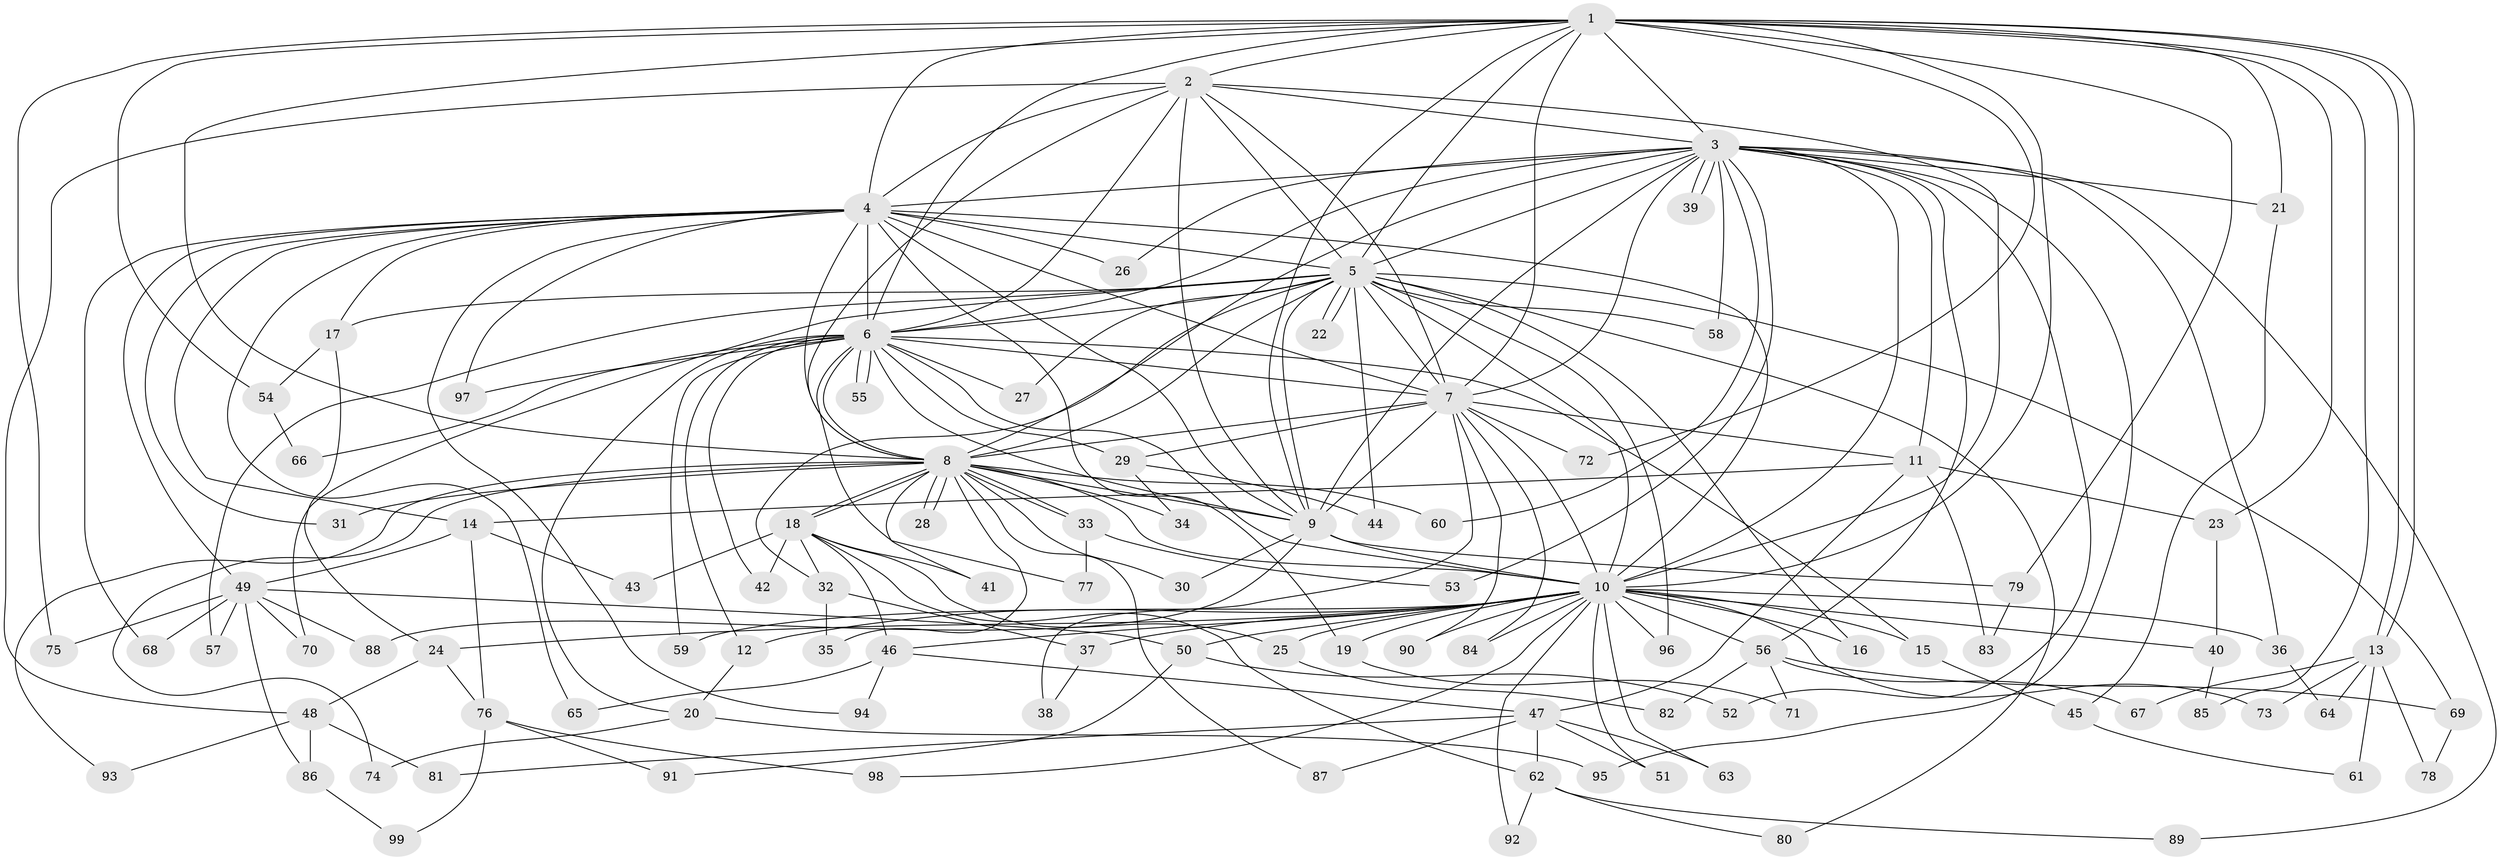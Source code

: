 // coarse degree distribution, {11: 0.05, 30: 0.025, 10: 0.05, 9: 0.025, 7: 0.05, 3: 0.225, 1: 0.15, 6: 0.025, 2: 0.3, 4: 0.05, 5: 0.05}
// Generated by graph-tools (version 1.1) at 2025/49/03/04/25 22:49:22]
// undirected, 99 vertices, 223 edges
graph export_dot {
  node [color=gray90,style=filled];
  1;
  2;
  3;
  4;
  5;
  6;
  7;
  8;
  9;
  10;
  11;
  12;
  13;
  14;
  15;
  16;
  17;
  18;
  19;
  20;
  21;
  22;
  23;
  24;
  25;
  26;
  27;
  28;
  29;
  30;
  31;
  32;
  33;
  34;
  35;
  36;
  37;
  38;
  39;
  40;
  41;
  42;
  43;
  44;
  45;
  46;
  47;
  48;
  49;
  50;
  51;
  52;
  53;
  54;
  55;
  56;
  57;
  58;
  59;
  60;
  61;
  62;
  63;
  64;
  65;
  66;
  67;
  68;
  69;
  70;
  71;
  72;
  73;
  74;
  75;
  76;
  77;
  78;
  79;
  80;
  81;
  82;
  83;
  84;
  85;
  86;
  87;
  88;
  89;
  90;
  91;
  92;
  93;
  94;
  95;
  96;
  97;
  98;
  99;
  1 -- 2;
  1 -- 3;
  1 -- 4;
  1 -- 5;
  1 -- 6;
  1 -- 7;
  1 -- 8;
  1 -- 9;
  1 -- 10;
  1 -- 13;
  1 -- 13;
  1 -- 21;
  1 -- 23;
  1 -- 54;
  1 -- 72;
  1 -- 75;
  1 -- 79;
  1 -- 85;
  2 -- 3;
  2 -- 4;
  2 -- 5;
  2 -- 6;
  2 -- 7;
  2 -- 8;
  2 -- 9;
  2 -- 10;
  2 -- 48;
  3 -- 4;
  3 -- 5;
  3 -- 6;
  3 -- 7;
  3 -- 8;
  3 -- 9;
  3 -- 10;
  3 -- 11;
  3 -- 21;
  3 -- 26;
  3 -- 36;
  3 -- 39;
  3 -- 39;
  3 -- 52;
  3 -- 53;
  3 -- 56;
  3 -- 58;
  3 -- 60;
  3 -- 89;
  3 -- 95;
  4 -- 5;
  4 -- 6;
  4 -- 7;
  4 -- 8;
  4 -- 9;
  4 -- 10;
  4 -- 14;
  4 -- 17;
  4 -- 19;
  4 -- 26;
  4 -- 31;
  4 -- 49;
  4 -- 65;
  4 -- 68;
  4 -- 94;
  4 -- 97;
  5 -- 6;
  5 -- 7;
  5 -- 8;
  5 -- 9;
  5 -- 10;
  5 -- 16;
  5 -- 17;
  5 -- 22;
  5 -- 22;
  5 -- 27;
  5 -- 32;
  5 -- 44;
  5 -- 57;
  5 -- 58;
  5 -- 69;
  5 -- 70;
  5 -- 80;
  5 -- 96;
  6 -- 7;
  6 -- 8;
  6 -- 9;
  6 -- 10;
  6 -- 12;
  6 -- 15;
  6 -- 20;
  6 -- 27;
  6 -- 29;
  6 -- 42;
  6 -- 55;
  6 -- 55;
  6 -- 59;
  6 -- 66;
  6 -- 77;
  6 -- 97;
  7 -- 8;
  7 -- 9;
  7 -- 10;
  7 -- 11;
  7 -- 29;
  7 -- 38;
  7 -- 72;
  7 -- 84;
  7 -- 90;
  8 -- 9;
  8 -- 10;
  8 -- 18;
  8 -- 18;
  8 -- 28;
  8 -- 28;
  8 -- 30;
  8 -- 31;
  8 -- 33;
  8 -- 33;
  8 -- 34;
  8 -- 35;
  8 -- 41;
  8 -- 60;
  8 -- 74;
  8 -- 87;
  8 -- 93;
  9 -- 10;
  9 -- 30;
  9 -- 79;
  9 -- 88;
  10 -- 12;
  10 -- 15;
  10 -- 16;
  10 -- 19;
  10 -- 24;
  10 -- 25;
  10 -- 36;
  10 -- 37;
  10 -- 40;
  10 -- 46;
  10 -- 50;
  10 -- 51;
  10 -- 56;
  10 -- 59;
  10 -- 63;
  10 -- 73;
  10 -- 84;
  10 -- 90;
  10 -- 92;
  10 -- 96;
  10 -- 98;
  11 -- 14;
  11 -- 23;
  11 -- 47;
  11 -- 83;
  12 -- 20;
  13 -- 61;
  13 -- 64;
  13 -- 67;
  13 -- 73;
  13 -- 78;
  14 -- 43;
  14 -- 49;
  14 -- 76;
  15 -- 45;
  17 -- 24;
  17 -- 54;
  18 -- 25;
  18 -- 32;
  18 -- 41;
  18 -- 42;
  18 -- 43;
  18 -- 46;
  18 -- 62;
  19 -- 71;
  20 -- 74;
  20 -- 95;
  21 -- 45;
  23 -- 40;
  24 -- 48;
  24 -- 76;
  25 -- 82;
  29 -- 34;
  29 -- 44;
  32 -- 35;
  32 -- 37;
  33 -- 53;
  33 -- 77;
  36 -- 64;
  37 -- 38;
  40 -- 85;
  45 -- 61;
  46 -- 47;
  46 -- 65;
  46 -- 94;
  47 -- 51;
  47 -- 62;
  47 -- 63;
  47 -- 81;
  47 -- 87;
  48 -- 81;
  48 -- 86;
  48 -- 93;
  49 -- 50;
  49 -- 57;
  49 -- 68;
  49 -- 70;
  49 -- 75;
  49 -- 86;
  49 -- 88;
  50 -- 52;
  50 -- 91;
  54 -- 66;
  56 -- 67;
  56 -- 69;
  56 -- 71;
  56 -- 82;
  62 -- 80;
  62 -- 89;
  62 -- 92;
  69 -- 78;
  76 -- 91;
  76 -- 98;
  76 -- 99;
  79 -- 83;
  86 -- 99;
}

